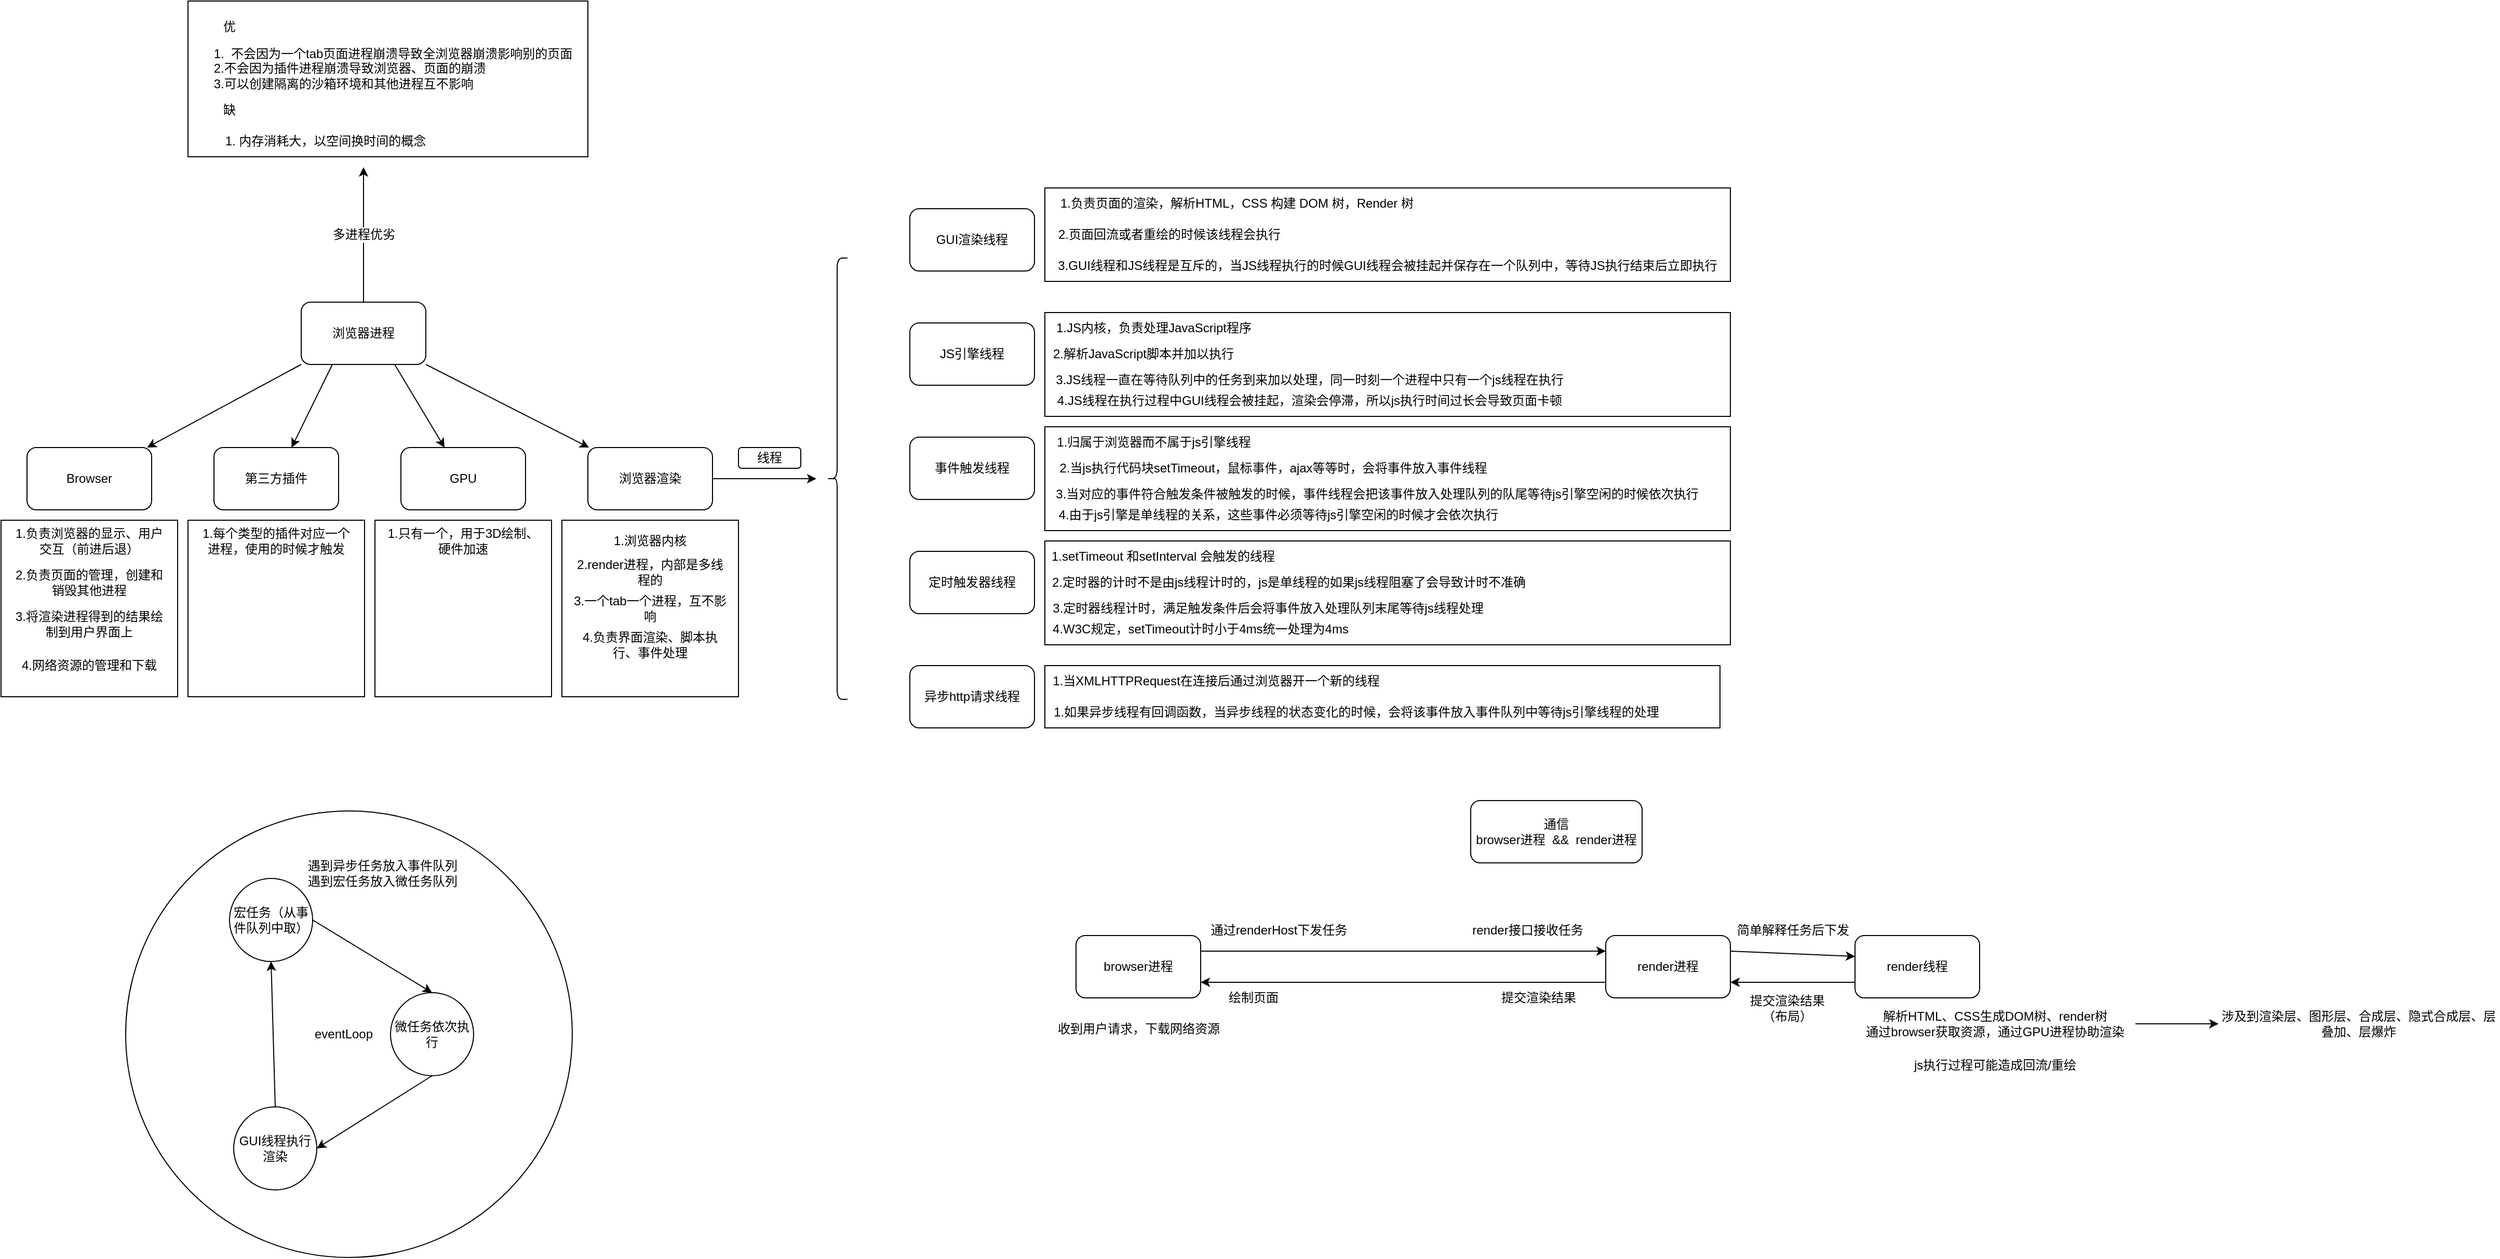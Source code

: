 <mxfile>
    <diagram id="7cgQfnG6seCh2PDtBS4H" name="第 1 页">
        <mxGraphModel dx="555" dy="1632" grid="1" gridSize="10" guides="1" tooltips="1" connect="1" arrows="1" fold="1" page="1" pageScale="1" pageWidth="827" pageHeight="1169" math="0" shadow="0">
            <root>
                <mxCell id="0"/>
                <mxCell id="1" parent="0"/>
                <mxCell id="112" value="" style="rounded=0;whiteSpace=wrap;html=1;" parent="1" vertex="1">
                    <mxGeometry x="245" y="-240" width="385" height="150" as="geometry"/>
                </mxCell>
                <mxCell id="79" value="" style="ellipse;whiteSpace=wrap;html=1;aspect=fixed;" parent="1" vertex="1">
                    <mxGeometry x="185" y="540" width="430" height="430" as="geometry"/>
                </mxCell>
                <mxCell id="3" style="edgeStyle=none;html=1;exitX=0;exitY=1;exitDx=0;exitDy=0;" parent="1" source="2" target="4" edge="1">
                    <mxGeometry relative="1" as="geometry">
                        <mxPoint x="270" y="160" as="targetPoint"/>
                    </mxGeometry>
                </mxCell>
                <mxCell id="6" style="edgeStyle=none;html=1;exitX=0.25;exitY=1;exitDx=0;exitDy=0;" parent="1" source="2" target="7" edge="1">
                    <mxGeometry relative="1" as="geometry">
                        <mxPoint x="370" y="180" as="targetPoint"/>
                    </mxGeometry>
                </mxCell>
                <mxCell id="8" style="edgeStyle=none;html=1;exitX=0.75;exitY=1;exitDx=0;exitDy=0;" parent="1" source="2" target="9" edge="1">
                    <mxGeometry relative="1" as="geometry">
                        <mxPoint x="460" y="190" as="targetPoint"/>
                    </mxGeometry>
                </mxCell>
                <mxCell id="10" style="edgeStyle=none;html=1;exitX=1;exitY=1;exitDx=0;exitDy=0;" parent="1" source="2" target="11" edge="1">
                    <mxGeometry relative="1" as="geometry">
                        <mxPoint x="680" y="190" as="targetPoint"/>
                    </mxGeometry>
                </mxCell>
                <mxCell id="2" value="浏览器进程" style="rounded=1;whiteSpace=wrap;html=1;" parent="1" vertex="1">
                    <mxGeometry x="354" y="50" width="120" height="60" as="geometry"/>
                </mxCell>
                <mxCell id="4" value="Browser" style="rounded=1;whiteSpace=wrap;html=1;" parent="1" vertex="1">
                    <mxGeometry x="90" y="190" width="120" height="60" as="geometry"/>
                </mxCell>
                <mxCell id="7" value="第三方插件" style="rounded=1;whiteSpace=wrap;html=1;" parent="1" vertex="1">
                    <mxGeometry x="270" y="190" width="120" height="60" as="geometry"/>
                </mxCell>
                <mxCell id="9" value="GPU" style="rounded=1;whiteSpace=wrap;html=1;" parent="1" vertex="1">
                    <mxGeometry x="450" y="190" width="120" height="60" as="geometry"/>
                </mxCell>
                <mxCell id="32" value="" style="edgeStyle=none;html=1;" parent="1" source="11" edge="1">
                    <mxGeometry relative="1" as="geometry">
                        <mxPoint x="850" y="220" as="targetPoint"/>
                    </mxGeometry>
                </mxCell>
                <mxCell id="11" value="浏览器渲染" style="rounded=1;whiteSpace=wrap;html=1;" parent="1" vertex="1">
                    <mxGeometry x="630" y="190" width="120" height="60" as="geometry"/>
                </mxCell>
                <mxCell id="15" value="" style="rounded=0;whiteSpace=wrap;html=1;" parent="1" vertex="1">
                    <mxGeometry x="65" y="260" width="170" height="170" as="geometry"/>
                </mxCell>
                <mxCell id="18" value="1.负责浏览器的显示、用户交互（前进后退）" style="text;html=1;strokeColor=none;fillColor=none;align=center;verticalAlign=middle;whiteSpace=wrap;rounded=0;" parent="1" vertex="1">
                    <mxGeometry x="75" y="270" width="150" height="20" as="geometry"/>
                </mxCell>
                <mxCell id="19" value="2.负责页面的管理，创建和销毁其他进程" style="text;html=1;strokeColor=none;fillColor=none;align=center;verticalAlign=middle;whiteSpace=wrap;rounded=0;" parent="1" vertex="1">
                    <mxGeometry x="75" y="310" width="150" height="20" as="geometry"/>
                </mxCell>
                <mxCell id="20" value="3.将渲染进程得到的结果绘制到用户界面上" style="text;html=1;strokeColor=none;fillColor=none;align=center;verticalAlign=middle;whiteSpace=wrap;rounded=0;" parent="1" vertex="1">
                    <mxGeometry x="75" y="350" width="150" height="20" as="geometry"/>
                </mxCell>
                <mxCell id="21" value="4.网络资源的管理和下载" style="text;html=1;strokeColor=none;fillColor=none;align=center;verticalAlign=middle;whiteSpace=wrap;rounded=0;" parent="1" vertex="1">
                    <mxGeometry x="75" y="390" width="150" height="20" as="geometry"/>
                </mxCell>
                <mxCell id="22" value="" style="rounded=0;whiteSpace=wrap;html=1;" parent="1" vertex="1">
                    <mxGeometry x="245" y="260" width="170" height="170" as="geometry"/>
                </mxCell>
                <mxCell id="23" value="1.每个类型的插件对应一个进程，使用的时候才触发" style="text;html=1;strokeColor=none;fillColor=none;align=center;verticalAlign=middle;whiteSpace=wrap;rounded=0;" parent="1" vertex="1">
                    <mxGeometry x="255" y="270" width="150" height="20" as="geometry"/>
                </mxCell>
                <mxCell id="24" value="" style="rounded=0;whiteSpace=wrap;html=1;" parent="1" vertex="1">
                    <mxGeometry x="425" y="260" width="170" height="170" as="geometry"/>
                </mxCell>
                <mxCell id="25" value="1.只有一个，用于3D绘制、硬件加速" style="text;html=1;strokeColor=none;fillColor=none;align=center;verticalAlign=middle;whiteSpace=wrap;rounded=0;" parent="1" vertex="1">
                    <mxGeometry x="435" y="270" width="150" height="20" as="geometry"/>
                </mxCell>
                <mxCell id="26" value="" style="rounded=0;whiteSpace=wrap;html=1;" parent="1" vertex="1">
                    <mxGeometry x="605" y="260" width="170" height="170" as="geometry"/>
                </mxCell>
                <mxCell id="27" value="1.浏览器内核" style="text;html=1;strokeColor=none;fillColor=none;align=center;verticalAlign=middle;whiteSpace=wrap;rounded=0;" parent="1" vertex="1">
                    <mxGeometry x="615" y="270" width="150" height="20" as="geometry"/>
                </mxCell>
                <mxCell id="28" value="2.render进程，内部是多线程的" style="text;html=1;strokeColor=none;fillColor=none;align=center;verticalAlign=middle;whiteSpace=wrap;rounded=0;" parent="1" vertex="1">
                    <mxGeometry x="615" y="300" width="150" height="20" as="geometry"/>
                </mxCell>
                <mxCell id="29" value="3.一个tab一个进程，互不影响" style="text;html=1;strokeColor=none;fillColor=none;align=center;verticalAlign=middle;whiteSpace=wrap;rounded=0;" parent="1" vertex="1">
                    <mxGeometry x="615" y="335" width="150" height="20" as="geometry"/>
                </mxCell>
                <mxCell id="30" value="4.负责界面渲染、脚本执行、事件处理" style="text;html=1;strokeColor=none;fillColor=none;align=center;verticalAlign=middle;whiteSpace=wrap;rounded=0;" parent="1" vertex="1">
                    <mxGeometry x="615" y="370" width="150" height="20" as="geometry"/>
                </mxCell>
                <mxCell id="33" value="" style="shape=curlyBracket;whiteSpace=wrap;html=1;rounded=1;" parent="1" vertex="1">
                    <mxGeometry x="860" y="7.5" width="20" height="425" as="geometry"/>
                </mxCell>
                <mxCell id="35" value="线程" style="rounded=1;whiteSpace=wrap;html=1;" parent="1" vertex="1">
                    <mxGeometry x="775" y="190" width="60" height="20" as="geometry"/>
                </mxCell>
                <mxCell id="36" value="GUI渲染线程" style="rounded=1;whiteSpace=wrap;html=1;" parent="1" vertex="1">
                    <mxGeometry x="940" y="-40" width="120" height="60" as="geometry"/>
                </mxCell>
                <mxCell id="37" value="JS引擎线程" style="rounded=1;whiteSpace=wrap;html=1;" parent="1" vertex="1">
                    <mxGeometry x="940" y="70" width="120" height="60" as="geometry"/>
                </mxCell>
                <mxCell id="38" value="事件触发线程" style="rounded=1;whiteSpace=wrap;html=1;" parent="1" vertex="1">
                    <mxGeometry x="940" y="180" width="120" height="60" as="geometry"/>
                </mxCell>
                <mxCell id="39" value="定时触发器线程" style="rounded=1;whiteSpace=wrap;html=1;" parent="1" vertex="1">
                    <mxGeometry x="940" y="290" width="120" height="60" as="geometry"/>
                </mxCell>
                <mxCell id="41" value="异步http请求线程" style="rounded=1;whiteSpace=wrap;html=1;" parent="1" vertex="1">
                    <mxGeometry x="940" y="400" width="120" height="60" as="geometry"/>
                </mxCell>
                <mxCell id="42" value="" style="rounded=0;whiteSpace=wrap;html=1;" parent="1" vertex="1">
                    <mxGeometry x="1070" y="-60" width="660" height="90" as="geometry"/>
                </mxCell>
                <mxCell id="43" value="1.负责页面的渲染，解析HTML，CSS 构建 DOM 树，Render 树" style="text;html=1;strokeColor=none;fillColor=none;align=center;verticalAlign=middle;whiteSpace=wrap;rounded=0;" parent="1" vertex="1">
                    <mxGeometry x="1070" y="-60" width="370" height="30" as="geometry"/>
                </mxCell>
                <mxCell id="44" value="3.GUI线程和JS线程是互斥的，当JS线程执行的时候GUI线程会被挂起并保存在一个队列中，等待JS执行结束后立即执行" style="text;html=1;strokeColor=none;fillColor=none;align=center;verticalAlign=middle;whiteSpace=wrap;rounded=0;" parent="1" vertex="1">
                    <mxGeometry x="1070" width="660" height="30" as="geometry"/>
                </mxCell>
                <mxCell id="47" value="2.页面回流或者重绘的时候该线程会执行" style="text;html=1;strokeColor=none;fillColor=none;align=center;verticalAlign=middle;whiteSpace=wrap;rounded=0;" parent="1" vertex="1">
                    <mxGeometry x="1070" y="-30" width="240" height="30" as="geometry"/>
                </mxCell>
                <mxCell id="48" value="" style="rounded=0;whiteSpace=wrap;html=1;" parent="1" vertex="1">
                    <mxGeometry x="1070" y="60" width="660" height="100" as="geometry"/>
                </mxCell>
                <mxCell id="49" value="2.解析JavaScript脚本并加以执行" style="text;html=1;strokeColor=none;fillColor=none;align=center;verticalAlign=middle;whiteSpace=wrap;rounded=0;" parent="1" vertex="1">
                    <mxGeometry x="1070" y="85" width="190" height="30" as="geometry"/>
                </mxCell>
                <mxCell id="50" value="1.JS内核，负责处理JavaScript程序" style="text;html=1;strokeColor=none;fillColor=none;align=center;verticalAlign=middle;whiteSpace=wrap;rounded=0;" parent="1" vertex="1">
                    <mxGeometry x="1070" y="60" width="210" height="30" as="geometry"/>
                </mxCell>
                <mxCell id="51" value="3.JS线程一直在等待队列中的任务到来加以处理，同一时刻一个进程中只有一个js线程在执行" style="text;html=1;strokeColor=none;fillColor=none;align=center;verticalAlign=middle;whiteSpace=wrap;rounded=0;" parent="1" vertex="1">
                    <mxGeometry x="1070" y="110" width="510" height="30" as="geometry"/>
                </mxCell>
                <mxCell id="52" value="4.JS线程在执行过程中GUI线程会被挂起，渲染会停滞，所以js执行时间过长会导致页面卡顿" style="text;html=1;strokeColor=none;fillColor=none;align=center;verticalAlign=middle;whiteSpace=wrap;rounded=0;" parent="1" vertex="1">
                    <mxGeometry x="1070" y="130" width="510" height="30" as="geometry"/>
                </mxCell>
                <mxCell id="53" value="" style="rounded=0;whiteSpace=wrap;html=1;" parent="1" vertex="1">
                    <mxGeometry x="1070" y="170" width="660" height="100" as="geometry"/>
                </mxCell>
                <mxCell id="54" value="1.归属于浏览器而不属于js引擎线程" style="text;html=1;strokeColor=none;fillColor=none;align=center;verticalAlign=middle;whiteSpace=wrap;rounded=0;" parent="1" vertex="1">
                    <mxGeometry x="1080" y="170" width="190" height="30" as="geometry"/>
                </mxCell>
                <mxCell id="55" value="2.当js执行代码块setTimeout，鼠标事件，ajax等等时，会将事件放入事件线程" style="text;html=1;strokeColor=none;fillColor=none;align=center;verticalAlign=middle;whiteSpace=wrap;rounded=0;" parent="1" vertex="1">
                    <mxGeometry x="1080" y="195" width="420" height="30" as="geometry"/>
                </mxCell>
                <mxCell id="56" value="3.当对应的事件符合触发条件被触发的时候，事件线程会把该事件放入处理队列的队尾等待js引擎空闲的时候依次执行" style="text;html=1;strokeColor=none;fillColor=none;align=center;verticalAlign=middle;whiteSpace=wrap;rounded=0;" parent="1" vertex="1">
                    <mxGeometry x="1070" y="220" width="640" height="30" as="geometry"/>
                </mxCell>
                <mxCell id="57" value="4.由于js引擎是单线程的关系，这些事件必须等待js引擎空闲的时候才会依次执行" style="text;html=1;strokeColor=none;fillColor=none;align=center;verticalAlign=middle;whiteSpace=wrap;rounded=0;" parent="1" vertex="1">
                    <mxGeometry x="1070" y="240" width="450" height="30" as="geometry"/>
                </mxCell>
                <mxCell id="58" value="" style="rounded=0;whiteSpace=wrap;html=1;" parent="1" vertex="1">
                    <mxGeometry x="1070" y="280" width="660" height="100" as="geometry"/>
                </mxCell>
                <mxCell id="59" value="1.setTimeout 和setInterval 会触发的线程" style="text;html=1;strokeColor=none;fillColor=none;align=center;verticalAlign=middle;whiteSpace=wrap;rounded=0;" parent="1" vertex="1">
                    <mxGeometry x="1064" y="280" width="240" height="30" as="geometry"/>
                </mxCell>
                <mxCell id="60" value="2.定时器的计时不是由js线程计时的，js是单线程的如果js线程阻塞了会导致计时不准确" style="text;html=1;strokeColor=none;fillColor=none;align=center;verticalAlign=middle;whiteSpace=wrap;rounded=0;" parent="1" vertex="1">
                    <mxGeometry x="1070" y="305" width="470" height="30" as="geometry"/>
                </mxCell>
                <mxCell id="61" value="3.定时器线程计时，满足触发条件后会将事件放入处理队列末尾等待js线程处理" style="text;html=1;strokeColor=none;fillColor=none;align=center;verticalAlign=middle;whiteSpace=wrap;rounded=0;" parent="1" vertex="1">
                    <mxGeometry x="1050" y="330" width="470" height="30" as="geometry"/>
                </mxCell>
                <mxCell id="62" value="4.W3C规定，setTimeout计时小于4ms统一处理为4ms" style="text;html=1;strokeColor=none;fillColor=none;align=center;verticalAlign=middle;whiteSpace=wrap;rounded=0;" parent="1" vertex="1">
                    <mxGeometry x="1075" y="350" width="290" height="30" as="geometry"/>
                </mxCell>
                <mxCell id="63" value="" style="rounded=0;whiteSpace=wrap;html=1;" parent="1" vertex="1">
                    <mxGeometry x="1070" y="400" width="650" height="60" as="geometry"/>
                </mxCell>
                <mxCell id="64" value="1.如果异步线程有回调函数，当异步线程的状态变化的时候，会将该事件放入事件队列中等待js引擎线程的处理" style="text;html=1;strokeColor=none;fillColor=none;align=center;verticalAlign=middle;whiteSpace=wrap;rounded=0;" parent="1" vertex="1">
                    <mxGeometry x="1070" y="430" width="600" height="30" as="geometry"/>
                </mxCell>
                <mxCell id="65" value="1.当XMLHTTPRequest在连接后通过浏览器开一个新的线程" style="text;html=1;strokeColor=none;fillColor=none;align=center;verticalAlign=middle;whiteSpace=wrap;rounded=0;" parent="1" vertex="1">
                    <mxGeometry x="1070" y="400" width="330" height="30" as="geometry"/>
                </mxCell>
                <mxCell id="76" style="edgeStyle=none;html=1;exitX=1;exitY=0.5;exitDx=0;exitDy=0;entryX=0.5;entryY=0;entryDx=0;entryDy=0;" parent="1" source="68" target="69" edge="1">
                    <mxGeometry relative="1" as="geometry"/>
                </mxCell>
                <mxCell id="68" value="&lt;span&gt;宏任务（从事件队列中取）&lt;/span&gt;" style="ellipse;whiteSpace=wrap;html=1;aspect=fixed;" parent="1" vertex="1">
                    <mxGeometry x="285" y="605" width="80" height="80" as="geometry"/>
                </mxCell>
                <mxCell id="77" style="edgeStyle=none;html=1;exitX=0.5;exitY=1;exitDx=0;exitDy=0;entryX=1;entryY=0.5;entryDx=0;entryDy=0;" parent="1" source="69" target="73" edge="1">
                    <mxGeometry relative="1" as="geometry"/>
                </mxCell>
                <mxCell id="69" value="微任务依次执行" style="ellipse;whiteSpace=wrap;html=1;aspect=fixed;" parent="1" vertex="1">
                    <mxGeometry x="440" y="715" width="80" height="80" as="geometry"/>
                </mxCell>
                <mxCell id="70" value="遇到异步任务放入事件队列&lt;br&gt;遇到宏任务放入微任务队列" style="text;html=1;strokeColor=none;fillColor=none;align=center;verticalAlign=middle;whiteSpace=wrap;rounded=0;" parent="1" vertex="1">
                    <mxGeometry x="350" y="585" width="165" height="30" as="geometry"/>
                </mxCell>
                <mxCell id="78" style="edgeStyle=none;html=1;exitX=0.5;exitY=0;exitDx=0;exitDy=0;entryX=0.5;entryY=1;entryDx=0;entryDy=0;" parent="1" source="73" target="68" edge="1">
                    <mxGeometry relative="1" as="geometry"/>
                </mxCell>
                <mxCell id="73" value="GUI线程执行渲染" style="ellipse;whiteSpace=wrap;html=1;aspect=fixed;" parent="1" vertex="1">
                    <mxGeometry x="289" y="825" width="80" height="80" as="geometry"/>
                </mxCell>
                <mxCell id="81" value="eventLoop" style="text;html=1;strokeColor=none;fillColor=none;align=center;verticalAlign=middle;whiteSpace=wrap;rounded=0;" parent="1" vertex="1">
                    <mxGeometry x="365" y="740" width="60" height="30" as="geometry"/>
                </mxCell>
                <mxCell id="82" value="通信&lt;br&gt;browser进程&amp;nbsp; &amp;amp;&amp;amp;&amp;nbsp; render进程" style="rounded=1;whiteSpace=wrap;html=1;" parent="1" vertex="1">
                    <mxGeometry x="1480" y="530" width="165" height="60" as="geometry"/>
                </mxCell>
                <mxCell id="86" style="edgeStyle=none;html=1;exitX=1;exitY=0.25;exitDx=0;exitDy=0;entryX=0;entryY=0.25;entryDx=0;entryDy=0;" parent="1" source="83" target="88" edge="1">
                    <mxGeometry relative="1" as="geometry">
                        <mxPoint x="1390" y="690" as="targetPoint"/>
                    </mxGeometry>
                </mxCell>
                <mxCell id="83" value="browser进程" style="rounded=1;whiteSpace=wrap;html=1;" parent="1" vertex="1">
                    <mxGeometry x="1100" y="660" width="120" height="60" as="geometry"/>
                </mxCell>
                <mxCell id="85" value="收到用户请求，下载网络资源" style="text;html=1;align=center;verticalAlign=middle;resizable=0;points=[];autosize=1;strokeColor=none;fillColor=none;" parent="1" vertex="1">
                    <mxGeometry x="1075" y="740" width="170" height="20" as="geometry"/>
                </mxCell>
                <mxCell id="87" value="通过renderHost下发任务" style="text;html=1;align=center;verticalAlign=middle;resizable=0;points=[];autosize=1;strokeColor=none;fillColor=none;" parent="1" vertex="1">
                    <mxGeometry x="1220" y="645" width="150" height="20" as="geometry"/>
                </mxCell>
                <mxCell id="91" value="" style="edgeStyle=none;html=1;entryX=0.001;entryY=0.335;entryDx=0;entryDy=0;entryPerimeter=0;exitX=1;exitY=0.25;exitDx=0;exitDy=0;" parent="1" source="88" target="90" edge="1">
                    <mxGeometry relative="1" as="geometry">
                        <Array as="points"/>
                    </mxGeometry>
                </mxCell>
                <mxCell id="99" style="edgeStyle=none;html=1;exitX=0;exitY=0.75;exitDx=0;exitDy=0;entryX=1;entryY=0.75;entryDx=0;entryDy=0;" parent="1" source="88" target="83" edge="1">
                    <mxGeometry relative="1" as="geometry"/>
                </mxCell>
                <mxCell id="88" value="render进程" style="rounded=1;whiteSpace=wrap;html=1;" parent="1" vertex="1">
                    <mxGeometry x="1610" y="660" width="120" height="60" as="geometry"/>
                </mxCell>
                <mxCell id="89" value="render接口接收任务" style="text;html=1;strokeColor=none;fillColor=none;align=center;verticalAlign=middle;whiteSpace=wrap;rounded=0;" parent="1" vertex="1">
                    <mxGeometry x="1480" y="640" width="110" height="30" as="geometry"/>
                </mxCell>
                <mxCell id="97" style="edgeStyle=none;html=1;exitX=0;exitY=0.75;exitDx=0;exitDy=0;entryX=1;entryY=0.75;entryDx=0;entryDy=0;" parent="1" source="90" target="88" edge="1">
                    <mxGeometry relative="1" as="geometry"/>
                </mxCell>
                <mxCell id="90" value="render线程" style="whiteSpace=wrap;html=1;rounded=1;" parent="1" vertex="1">
                    <mxGeometry x="1850" y="660" width="120" height="60" as="geometry"/>
                </mxCell>
                <mxCell id="92" value="简单解释任务后下发" style="text;html=1;align=center;verticalAlign=middle;resizable=0;points=[];autosize=1;strokeColor=none;fillColor=none;" parent="1" vertex="1">
                    <mxGeometry x="1730" y="645" width="120" height="20" as="geometry"/>
                </mxCell>
                <mxCell id="103" value="" style="edgeStyle=none;html=1;" parent="1" source="95" target="102" edge="1">
                    <mxGeometry relative="1" as="geometry"/>
                </mxCell>
                <mxCell id="95" value="解析HTML、CSS生成DOM树、render树&lt;br&gt;通过browser获取资源，通过GPU进程协助渲染" style="text;html=1;strokeColor=none;fillColor=none;align=center;verticalAlign=middle;whiteSpace=wrap;rounded=0;" parent="1" vertex="1">
                    <mxGeometry x="1850" y="730" width="270" height="30" as="geometry"/>
                </mxCell>
                <mxCell id="96" value="js执行过程可能造成回流/重绘" style="text;html=1;strokeColor=none;fillColor=none;align=center;verticalAlign=middle;whiteSpace=wrap;rounded=0;" parent="1" vertex="1">
                    <mxGeometry x="1850" y="770" width="270" height="30" as="geometry"/>
                </mxCell>
                <mxCell id="98" value="提交渲染结果（布局）" style="text;html=1;strokeColor=none;fillColor=none;align=center;verticalAlign=middle;whiteSpace=wrap;rounded=0;" parent="1" vertex="1">
                    <mxGeometry x="1740" y="715" width="90" height="30" as="geometry"/>
                </mxCell>
                <mxCell id="100" value="提交渲染结果" style="text;html=1;align=center;verticalAlign=middle;resizable=0;points=[];autosize=1;strokeColor=none;fillColor=none;" parent="1" vertex="1">
                    <mxGeometry x="1500" y="710" width="90" height="20" as="geometry"/>
                </mxCell>
                <mxCell id="101" value="绘制页面" style="text;html=1;strokeColor=none;fillColor=none;align=center;verticalAlign=middle;whiteSpace=wrap;rounded=0;" parent="1" vertex="1">
                    <mxGeometry x="1241" y="705" width="60" height="30" as="geometry"/>
                </mxCell>
                <mxCell id="102" value="涉及到渲染层、图形层、合成层、隐式合成层、层叠加、层爆炸" style="text;html=1;strokeColor=none;fillColor=none;align=center;verticalAlign=middle;whiteSpace=wrap;rounded=0;" parent="1" vertex="1">
                    <mxGeometry x="2200" y="730" width="270" height="30" as="geometry"/>
                </mxCell>
                <mxCell id="106" value="1.&amp;nbsp; 不会因为一个tab页面进程崩溃导致全浏览器崩溃影响别的页面&lt;br&gt;&lt;div style=&quot;text-align: left&quot;&gt;&lt;span&gt;2.不会因为插件进程崩溃导致浏览器、页面的崩溃&lt;/span&gt;&lt;/div&gt;&lt;div style=&quot;text-align: left&quot;&gt;&lt;span&gt;3.可以创建隔离的沙箱环境和其他进程互不影响&lt;/span&gt;&lt;/div&gt;" style="text;html=1;strokeColor=none;fillColor=none;align=center;verticalAlign=middle;whiteSpace=wrap;rounded=0;" parent="1" vertex="1">
                    <mxGeometry x="265" y="-190" width="355" height="30" as="geometry"/>
                </mxCell>
                <mxCell id="108" value="优" style="text;html=1;strokeColor=none;fillColor=none;align=center;verticalAlign=middle;whiteSpace=wrap;rounded=0;" parent="1" vertex="1">
                    <mxGeometry x="255" y="-230" width="60" height="30" as="geometry"/>
                </mxCell>
                <mxCell id="109" value="缺" style="text;html=1;strokeColor=none;fillColor=none;align=center;verticalAlign=middle;whiteSpace=wrap;rounded=0;" parent="1" vertex="1">
                    <mxGeometry x="255" y="-150" width="60" height="30" as="geometry"/>
                </mxCell>
                <mxCell id="111" value="1. 内存消耗大，以空间换时间的概念" style="text;html=1;strokeColor=none;fillColor=none;align=center;verticalAlign=middle;whiteSpace=wrap;rounded=0;" parent="1" vertex="1">
                    <mxGeometry x="265" y="-120" width="225" height="30" as="geometry"/>
                </mxCell>
                <mxCell id="113" value="" style="endArrow=classic;html=1;exitX=0.5;exitY=0;exitDx=0;exitDy=0;" parent="1" source="2" edge="1">
                    <mxGeometry relative="1" as="geometry">
                        <mxPoint x="410" as="sourcePoint"/>
                        <mxPoint x="414" y="-80" as="targetPoint"/>
                    </mxGeometry>
                </mxCell>
                <mxCell id="114" value="&lt;span style=&quot;font-size: 12px&quot;&gt;多进程优劣&lt;/span&gt;" style="edgeLabel;resizable=0;html=1;align=center;verticalAlign=middle;" parent="113" connectable="0" vertex="1">
                    <mxGeometry relative="1" as="geometry">
                        <mxPoint as="offset"/>
                    </mxGeometry>
                </mxCell>
            </root>
        </mxGraphModel>
    </diagram>
</mxfile>